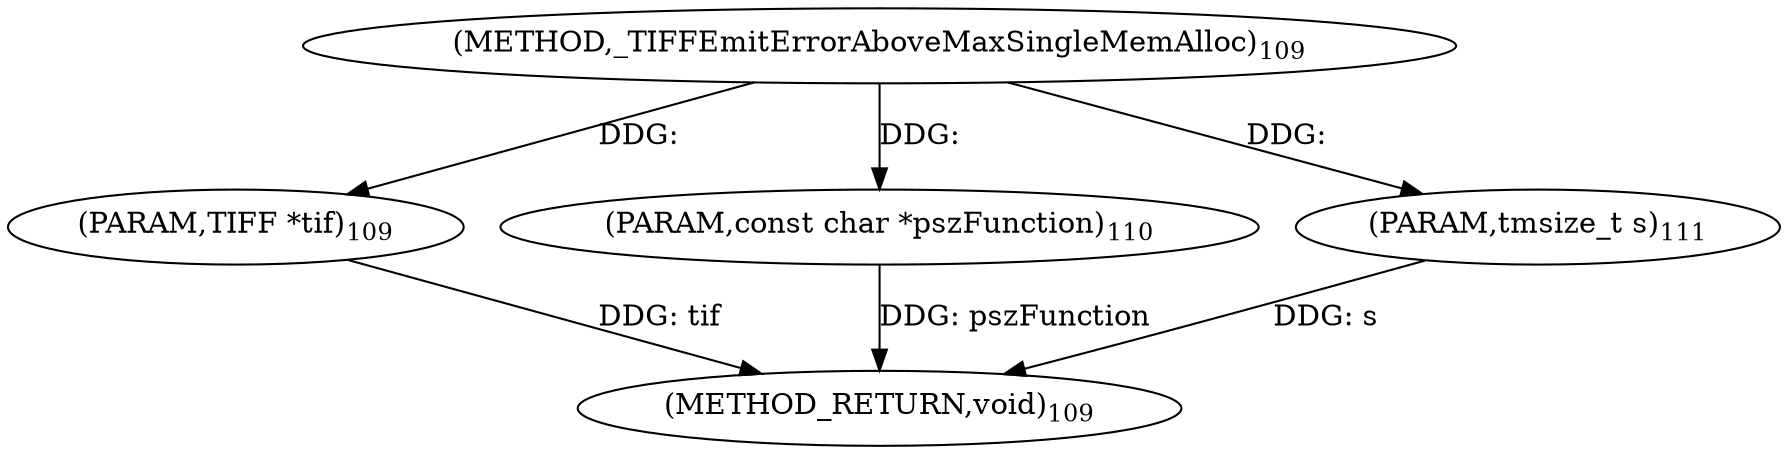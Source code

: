 digraph "_TIFFEmitErrorAboveMaxSingleMemAlloc" {  
"172" [label = <(METHOD,_TIFFEmitErrorAboveMaxSingleMemAlloc)<SUB>109</SUB>> ]
"178" [label = <(METHOD_RETURN,void)<SUB>109</SUB>> ]
"173" [label = <(PARAM,TIFF *tif)<SUB>109</SUB>> ]
"174" [label = <(PARAM,const char *pszFunction)<SUB>110</SUB>> ]
"175" [label = <(PARAM,tmsize_t s)<SUB>111</SUB>> ]
  "173" -> "178"  [ label = "DDG: tif"] 
  "174" -> "178"  [ label = "DDG: pszFunction"] 
  "175" -> "178"  [ label = "DDG: s"] 
  "172" -> "173"  [ label = "DDG: "] 
  "172" -> "174"  [ label = "DDG: "] 
  "172" -> "175"  [ label = "DDG: "] 
}
